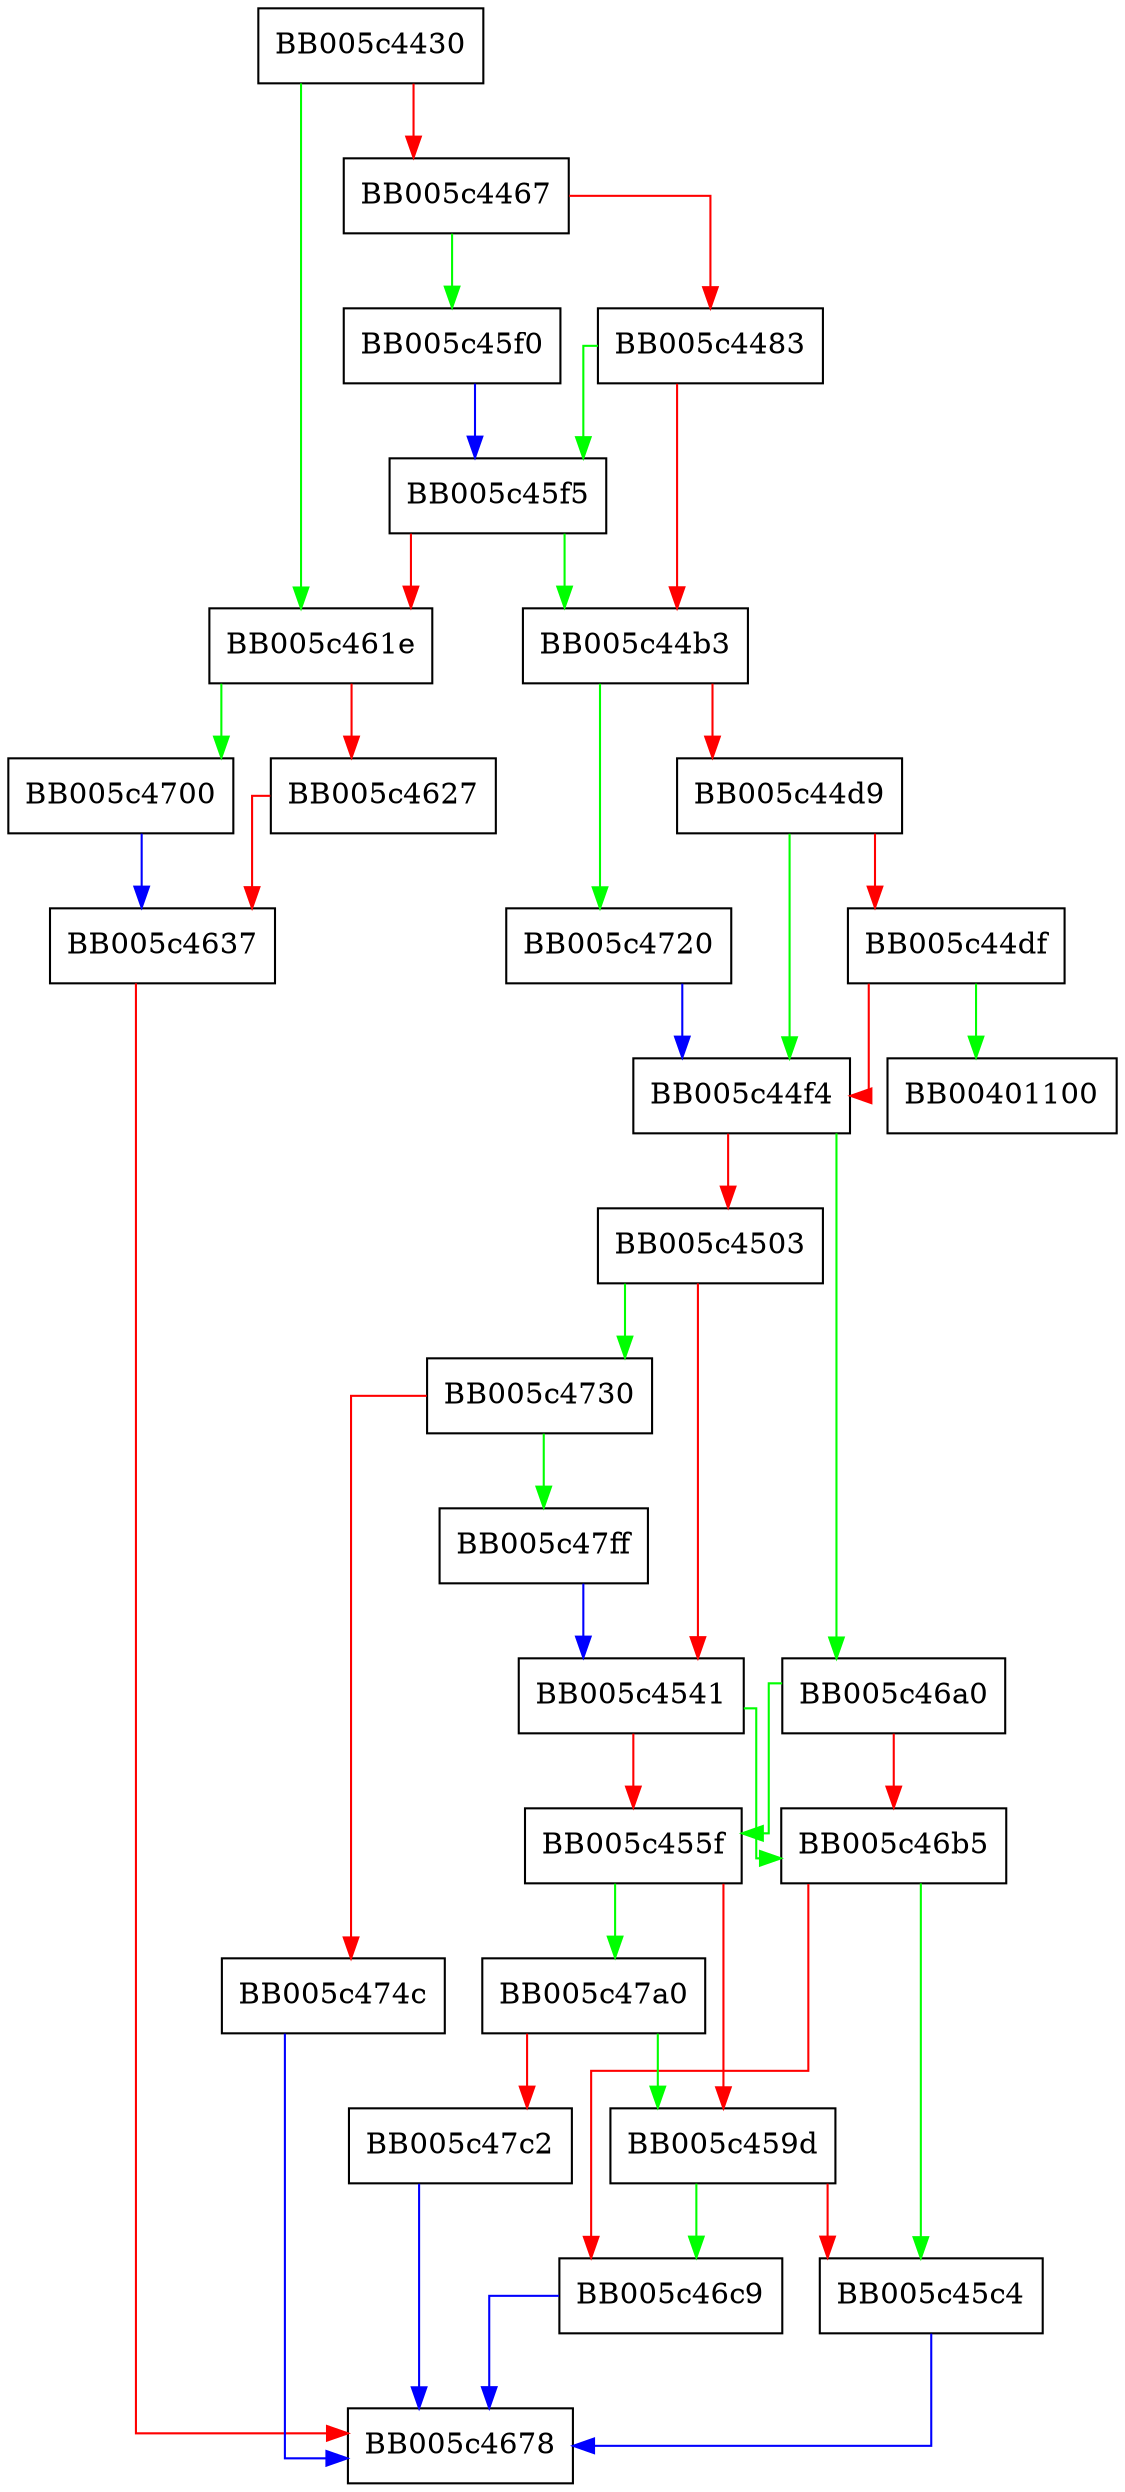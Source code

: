 digraph EVP_PBE_CipherInit_ex {
  node [shape="box"];
  graph [splines=ortho];
  BB005c4430 -> BB005c461e [color="green"];
  BB005c4430 -> BB005c4467 [color="red"];
  BB005c4467 -> BB005c45f0 [color="green"];
  BB005c4467 -> BB005c4483 [color="red"];
  BB005c4483 -> BB005c45f5 [color="green"];
  BB005c4483 -> BB005c44b3 [color="red"];
  BB005c44b3 -> BB005c4720 [color="green"];
  BB005c44b3 -> BB005c44d9 [color="red"];
  BB005c44d9 -> BB005c44f4 [color="green"];
  BB005c44d9 -> BB005c44df [color="red"];
  BB005c44df -> BB00401100 [color="green"];
  BB005c44df -> BB005c44f4 [color="red"];
  BB005c44f4 -> BB005c46a0 [color="green"];
  BB005c44f4 -> BB005c4503 [color="red"];
  BB005c4503 -> BB005c4730 [color="green"];
  BB005c4503 -> BB005c4541 [color="red"];
  BB005c4541 -> BB005c46b5 [color="green"];
  BB005c4541 -> BB005c455f [color="red"];
  BB005c455f -> BB005c47a0 [color="green"];
  BB005c455f -> BB005c459d [color="red"];
  BB005c459d -> BB005c46c9 [color="green"];
  BB005c459d -> BB005c45c4 [color="red"];
  BB005c45c4 -> BB005c4678 [color="blue"];
  BB005c45f0 -> BB005c45f5 [color="blue"];
  BB005c45f5 -> BB005c44b3 [color="green"];
  BB005c45f5 -> BB005c461e [color="red"];
  BB005c461e -> BB005c4700 [color="green"];
  BB005c461e -> BB005c4627 [color="red"];
  BB005c4627 -> BB005c4637 [color="red"];
  BB005c4637 -> BB005c4678 [color="red"];
  BB005c46a0 -> BB005c455f [color="green"];
  BB005c46a0 -> BB005c46b5 [color="red"];
  BB005c46b5 -> BB005c45c4 [color="green"];
  BB005c46b5 -> BB005c46c9 [color="red"];
  BB005c46c9 -> BB005c4678 [color="blue"];
  BB005c4700 -> BB005c4637 [color="blue"];
  BB005c4720 -> BB005c44f4 [color="blue"];
  BB005c4730 -> BB005c47ff [color="green"];
  BB005c4730 -> BB005c474c [color="red"];
  BB005c474c -> BB005c4678 [color="blue"];
  BB005c47a0 -> BB005c459d [color="green"];
  BB005c47a0 -> BB005c47c2 [color="red"];
  BB005c47c2 -> BB005c4678 [color="blue"];
  BB005c47ff -> BB005c4541 [color="blue"];
}